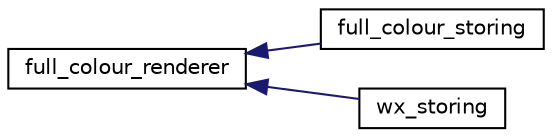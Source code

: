 digraph "Graphical Class Hierarchy"
{
 // LATEX_PDF_SIZE
  edge [fontname="Helvetica",fontsize="10",labelfontname="Helvetica",labelfontsize="10"];
  node [fontname="Helvetica",fontsize="10",shape=record];
  rankdir="LR";
  Node0 [label="full_colour_renderer",height=0.2,width=0.4,color="black", fillcolor="white", style="filled",URL="$classfull__colour__renderer.html",tooltip=" "];
  Node0 -> Node1 [dir="back",color="midnightblue",fontsize="10",style="solid",fontname="Helvetica"];
  Node1 [label="full_colour_storing",height=0.2,width=0.4,color="black", fillcolor="white", style="filled",URL="$classfull__colour__storing.html",tooltip=" "];
  Node0 -> Node2 [dir="back",color="midnightblue",fontsize="10",style="solid",fontname="Helvetica"];
  Node2 [label="wx_storing",height=0.2,width=0.4,color="black", fillcolor="white", style="filled",URL="$classwx__storing.html",tooltip=" "];
}
